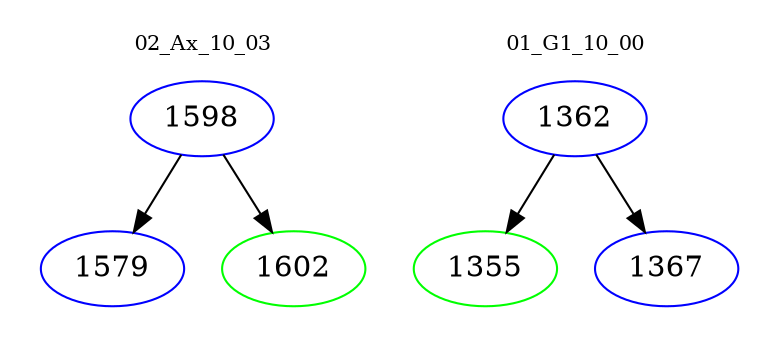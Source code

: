 digraph{
subgraph cluster_0 {
color = white
label = "02_Ax_10_03";
fontsize=10;
T0_1598 [label="1598", color="blue"]
T0_1598 -> T0_1579 [color="black"]
T0_1579 [label="1579", color="blue"]
T0_1598 -> T0_1602 [color="black"]
T0_1602 [label="1602", color="green"]
}
subgraph cluster_1 {
color = white
label = "01_G1_10_00";
fontsize=10;
T1_1362 [label="1362", color="blue"]
T1_1362 -> T1_1355 [color="black"]
T1_1355 [label="1355", color="green"]
T1_1362 -> T1_1367 [color="black"]
T1_1367 [label="1367", color="blue"]
}
}
